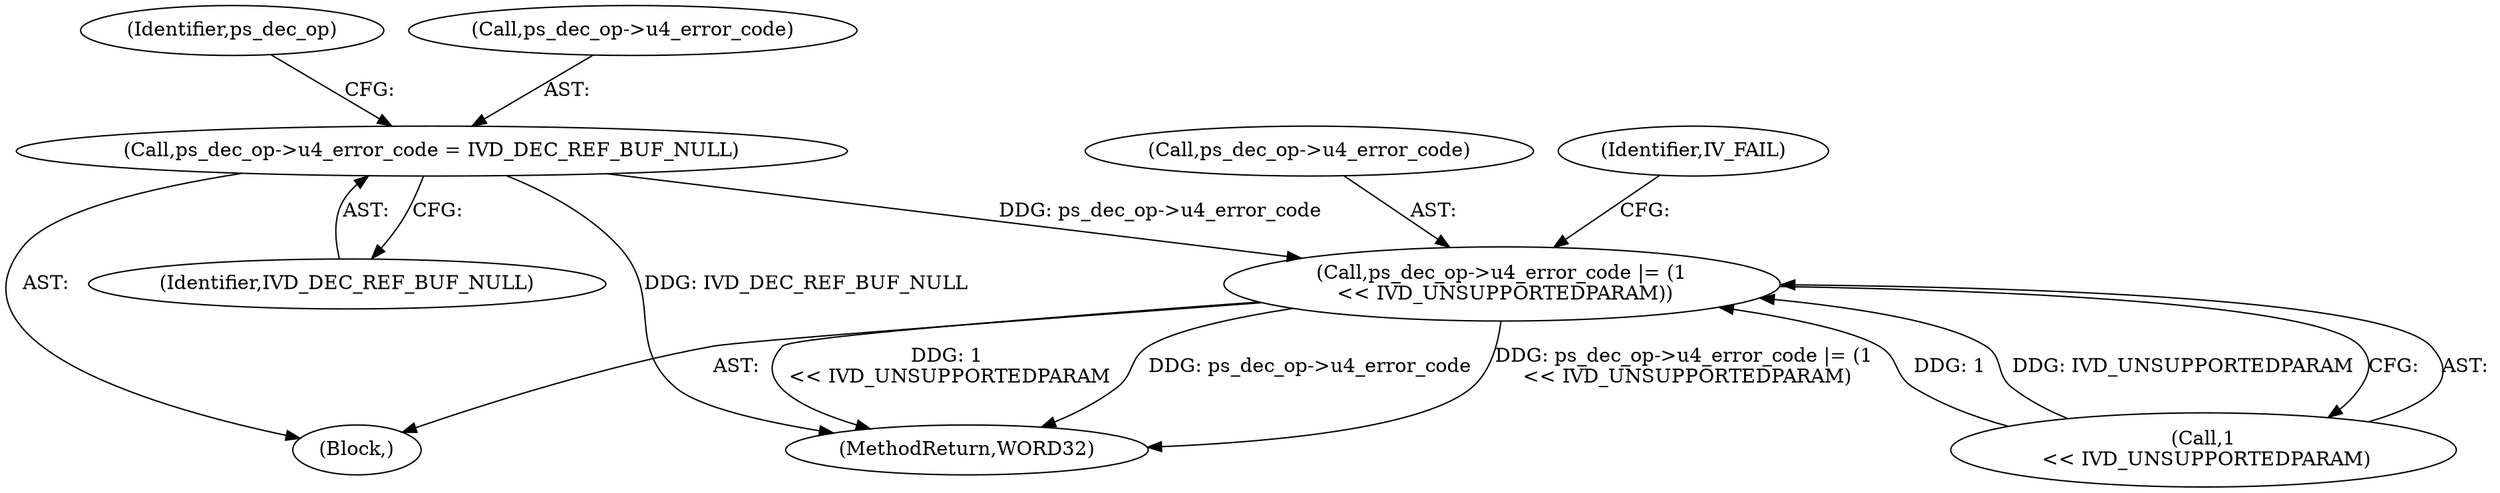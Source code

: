 digraph "0_Android_33ef7de9ddc8ea7eb9cbc440d1cf89957a0c267b@pointer" {
"1000660" [label="(Call,ps_dec_op->u4_error_code = IVD_DEC_REF_BUF_NULL)"];
"1000665" [label="(Call,ps_dec_op->u4_error_code |= (1\n << IVD_UNSUPPORTEDPARAM))"];
"1000667" [label="(Identifier,ps_dec_op)"];
"1000661" [label="(Call,ps_dec_op->u4_error_code)"];
"1000666" [label="(Call,ps_dec_op->u4_error_code)"];
"1000669" [label="(Call,1\n << IVD_UNSUPPORTEDPARAM)"];
"1000660" [label="(Call,ps_dec_op->u4_error_code = IVD_DEC_REF_BUF_NULL)"];
"1000659" [label="(Block,)"];
"1000665" [label="(Call,ps_dec_op->u4_error_code |= (1\n << IVD_UNSUPPORTEDPARAM))"];
"1000664" [label="(Identifier,IVD_DEC_REF_BUF_NULL)"];
"1000673" [label="(Identifier,IV_FAIL)"];
"1002186" [label="(MethodReturn,WORD32)"];
"1000660" -> "1000659"  [label="AST: "];
"1000660" -> "1000664"  [label="CFG: "];
"1000661" -> "1000660"  [label="AST: "];
"1000664" -> "1000660"  [label="AST: "];
"1000667" -> "1000660"  [label="CFG: "];
"1000660" -> "1002186"  [label="DDG: IVD_DEC_REF_BUF_NULL"];
"1000660" -> "1000665"  [label="DDG: ps_dec_op->u4_error_code"];
"1000665" -> "1000659"  [label="AST: "];
"1000665" -> "1000669"  [label="CFG: "];
"1000666" -> "1000665"  [label="AST: "];
"1000669" -> "1000665"  [label="AST: "];
"1000673" -> "1000665"  [label="CFG: "];
"1000665" -> "1002186"  [label="DDG: ps_dec_op->u4_error_code"];
"1000665" -> "1002186"  [label="DDG: ps_dec_op->u4_error_code |= (1\n << IVD_UNSUPPORTEDPARAM)"];
"1000665" -> "1002186"  [label="DDG: 1\n << IVD_UNSUPPORTEDPARAM"];
"1000669" -> "1000665"  [label="DDG: 1"];
"1000669" -> "1000665"  [label="DDG: IVD_UNSUPPORTEDPARAM"];
}
